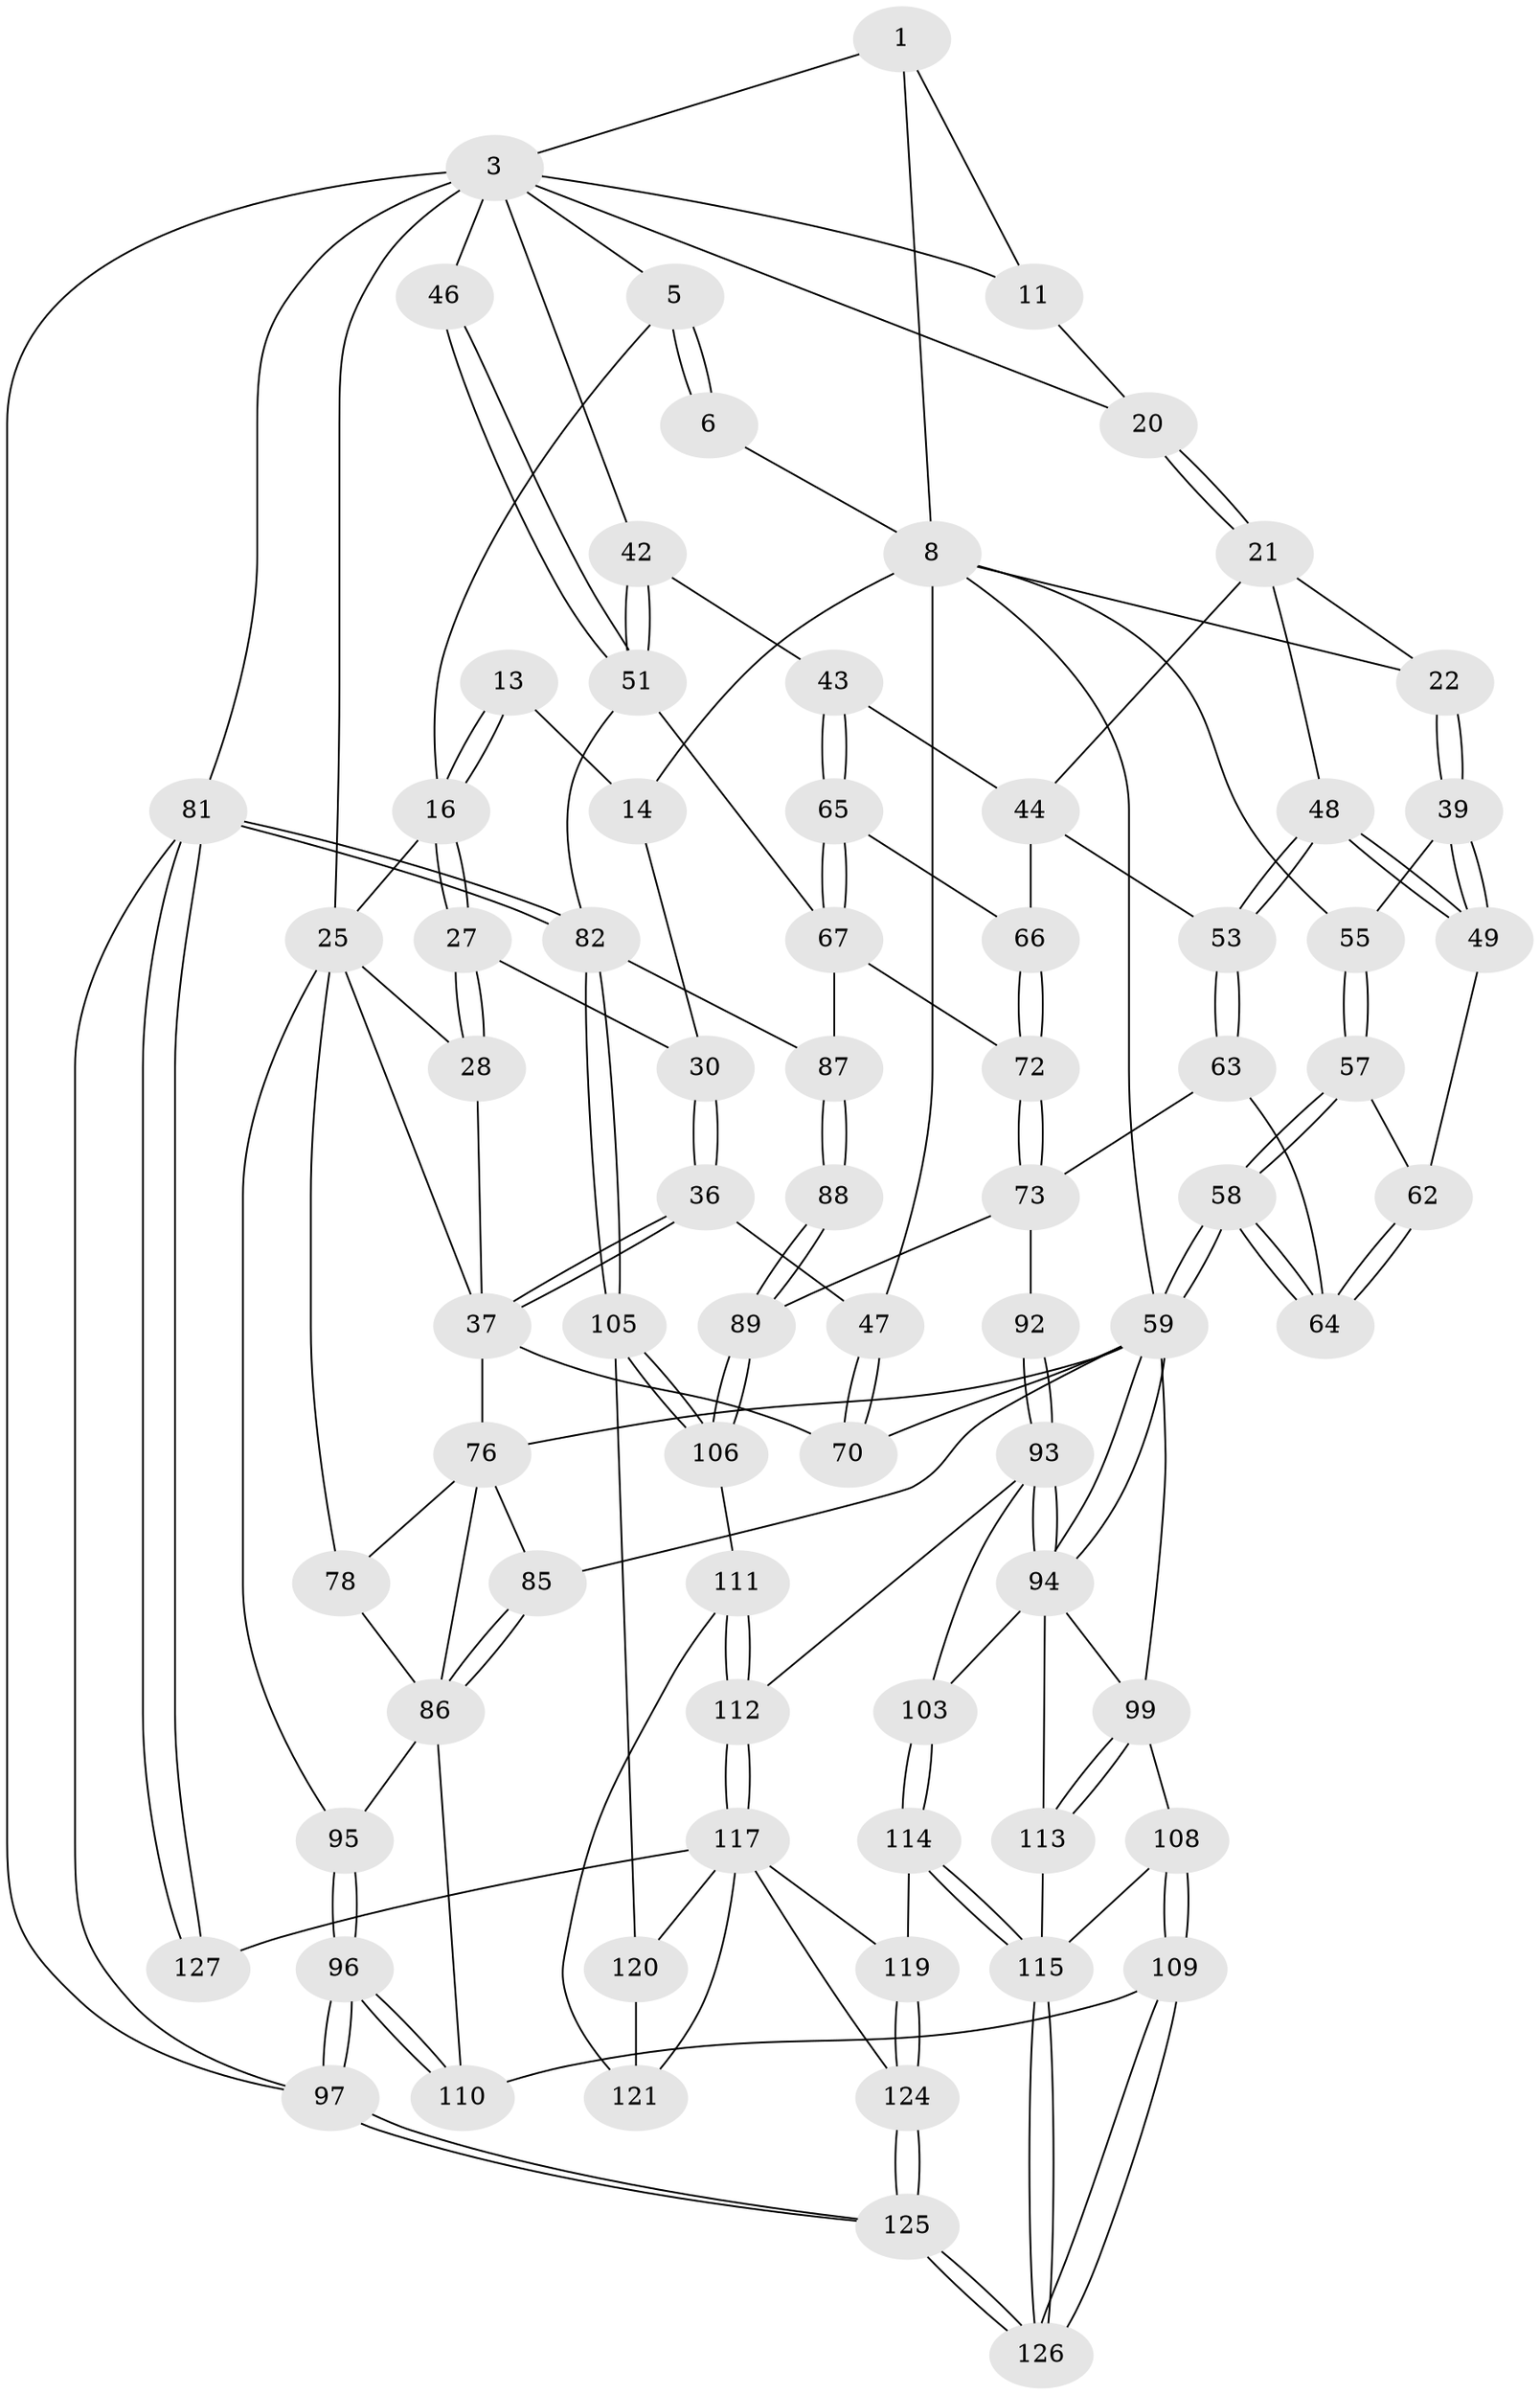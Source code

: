 // original degree distribution, {3: 0.0234375, 4: 0.2421875, 6: 0.2421875, 5: 0.4921875}
// Generated by graph-tools (version 1.1) at 2025/21/03/04/25 18:21:13]
// undirected, 76 vertices, 181 edges
graph export_dot {
graph [start="1"]
  node [color=gray90,style=filled];
  1 [pos="+0.6113169372171479+0",super="+2+7"];
  3 [pos="+1+0",super="+4+18"];
  5 [pos="+0+0",super="+15"];
  6 [pos="+0.47854547078556303+0"];
  8 [pos="+0.6334497296059839+0.16493404031892095",super="+9"];
  11 [pos="+0.8862522909338024+0.15194599181312868",super="+12"];
  13 [pos="+0.1806419165752017+0.1046118027157512"];
  14 [pos="+0.31796361375400867+0.14864318810048202",super="+29"];
  16 [pos="+0.10910214967742352+0.25248647940753033",super="+17"];
  20 [pos="+0.8557847332491313+0.24507219714714415"];
  21 [pos="+0.8446918604908342+0.2524261561972439",super="+45"];
  22 [pos="+0.7557567620666309+0.2643051787725342",super="+23"];
  25 [pos="+0+0",super="+50+26"];
  27 [pos="+0.11630341910463116+0.2640853435185118"];
  28 [pos="+0.03079831718496513+0.32342417009358143"];
  30 [pos="+0.1367723650572822+0.27608176844914417"];
  36 [pos="+0.11932496288351667+0.38659067020842536"];
  37 [pos="+0.05880910199828127+0.42743531947706864",super="+71+38"];
  39 [pos="+0.7450878915103512+0.3057856757334395",super="+40"];
  42 [pos="+0.9340232533780268+0.32686482698626157"];
  43 [pos="+0.9401038036490277+0.41185252874495315"];
  44 [pos="+0.8669984017656982+0.3727105684826796",super="+52"];
  46 [pos="+1+0.29869362189894877"];
  47 [pos="+0.25375047286648156+0.40768476096939743"];
  48 [pos="+0.7812406379059214+0.42422568541308336"];
  49 [pos="+0.7490649105393713+0.39698553695886196",super="+56"];
  51 [pos="+1+0.35903389085154364",super="+68"];
  53 [pos="+0.788526882130549+0.44407923634706437"];
  55 [pos="+0.49742129009821856+0.36449134376815756"];
  57 [pos="+0.5000509239170863+0.37281687997631807"];
  58 [pos="+0.5093112069330992+0.556763770579392"];
  59 [pos="+0.48596184768712347+0.5864983634427782",super="+60"];
  62 [pos="+0.6447255625567323+0.4356620684738862"];
  63 [pos="+0.7418859642895513+0.5563286738484132"];
  64 [pos="+0.6385879874942325+0.5124022773217372"];
  65 [pos="+0.9476745640991951+0.4295623586389022"];
  66 [pos="+0.9007876174795684+0.4599059543790022"];
  67 [pos="+1+0.4649615924375619",super="+75"];
  70 [pos="+0.25481399739402666+0.4172623275960844"];
  72 [pos="+0.880024270972146+0.5787940722396717"];
  73 [pos="+0.7989653018991014+0.6090820989561038",super="+74+90"];
  76 [pos="+0.14431395382180204+0.5426283260549857",super="+77+80"];
  78 [pos="+0+0.6338045236487122"];
  81 [pos="+1+1"];
  82 [pos="+1+0.9820393685456604",super="+83"];
  85 [pos="+0.22247819532790813+0.7262251016928335"];
  86 [pos="+0.2139380568064752+0.7262726353991013",super="+101"];
  87 [pos="+0.9409247565857403+0.6128982336477503",super="+91"];
  88 [pos="+0.8853276370636289+0.7481181676045485"];
  89 [pos="+0.8644276259474121+0.7618186259659032"];
  92 [pos="+0.6315507937951746+0.736949394599243"];
  93 [pos="+0.6314875491613456+0.7370082896582028",super="+102"];
  94 [pos="+0.4866357096967053+0.588552870752098",super="+98"];
  95 [pos="+0+0.6309015598610628"];
  96 [pos="+0+1"];
  97 [pos="+0+1"];
  99 [pos="+0.2819749525161655+0.7782431100154072",super="+100"];
  103 [pos="+0.5102170508431119+0.8202892674965663"];
  105 [pos="+1+0.8956704714805991"];
  106 [pos="+0.8622840170671853+0.7779787143228869"];
  108 [pos="+0.247751133184789+0.9107123548756899"];
  109 [pos="+0.22526796586875386+0.9802151525601168"];
  110 [pos="+0.07776710252349578+0.8799483650093586"];
  111 [pos="+0.8063696466713965+0.830262052945639"];
  112 [pos="+0.6850482548298991+0.8629789119563752"];
  113 [pos="+0.4031230764138366+0.8794754653921396"];
  114 [pos="+0.49697384587033255+0.9196605824407037"];
  115 [pos="+0.4137212858288299+0.9352418958915455",super="+116"];
  117 [pos="+0.6849852258902352+0.8633867667471711",super="+122+118"];
  119 [pos="+0.5180783676140285+0.9378104018630165"];
  120 [pos="+0.9016279394741029+0.9321482294592138"];
  121 [pos="+0.8602352410073739+0.9197648983426127"];
  124 [pos="+0.3786268672862683+1"];
  125 [pos="+0.2842058551604605+1"];
  126 [pos="+0.2825856571452849+1"];
  127 [pos="+0.8661011462290414+1"];
  1 -- 3;
  1 -- 11 [weight=2];
  1 -- 8;
  3 -- 81;
  3 -- 25;
  3 -- 5;
  3 -- 97;
  3 -- 20;
  3 -- 42;
  3 -- 11;
  3 -- 46 [weight=2];
  5 -- 6;
  5 -- 6;
  5 -- 16;
  6 -- 8;
  8 -- 22 [weight=2];
  8 -- 14 [weight=2];
  8 -- 47;
  8 -- 55;
  8 -- 59;
  11 -- 20;
  13 -- 14;
  13 -- 16;
  13 -- 16;
  14 -- 30;
  16 -- 27;
  16 -- 27;
  16 -- 25;
  20 -- 21;
  20 -- 21;
  21 -- 22;
  21 -- 48;
  21 -- 44;
  22 -- 39 [weight=2];
  22 -- 39;
  25 -- 95;
  25 -- 78;
  25 -- 28;
  25 -- 37;
  27 -- 28;
  27 -- 28;
  27 -- 30;
  28 -- 37;
  30 -- 36;
  30 -- 36;
  36 -- 37;
  36 -- 37;
  36 -- 47;
  37 -- 76;
  37 -- 70;
  39 -- 49 [weight=2];
  39 -- 49;
  39 -- 55;
  42 -- 43;
  42 -- 51;
  42 -- 51;
  43 -- 44;
  43 -- 65;
  43 -- 65;
  44 -- 66;
  44 -- 53;
  46 -- 51;
  46 -- 51;
  47 -- 70;
  47 -- 70;
  48 -- 49;
  48 -- 49;
  48 -- 53;
  48 -- 53;
  49 -- 62;
  51 -- 67;
  51 -- 82;
  53 -- 63;
  53 -- 63;
  55 -- 57;
  55 -- 57;
  57 -- 58;
  57 -- 58;
  57 -- 62;
  58 -- 59;
  58 -- 59;
  58 -- 64;
  58 -- 64;
  59 -- 94;
  59 -- 94;
  59 -- 99;
  59 -- 85;
  59 -- 70;
  59 -- 76;
  62 -- 64;
  62 -- 64;
  63 -- 64;
  63 -- 73;
  65 -- 66;
  65 -- 67;
  65 -- 67;
  66 -- 72;
  66 -- 72;
  67 -- 72;
  67 -- 87;
  72 -- 73;
  72 -- 73;
  73 -- 92 [weight=2];
  73 -- 89;
  76 -- 78;
  76 -- 86;
  76 -- 85;
  78 -- 86;
  81 -- 82;
  81 -- 82;
  81 -- 127;
  81 -- 127;
  81 -- 97;
  82 -- 105;
  82 -- 105;
  82 -- 87;
  85 -- 86;
  85 -- 86;
  86 -- 110;
  86 -- 95;
  87 -- 88 [weight=2];
  87 -- 88;
  88 -- 89;
  88 -- 89;
  89 -- 106;
  89 -- 106;
  92 -- 93;
  92 -- 93;
  93 -- 94;
  93 -- 94;
  93 -- 112;
  93 -- 103;
  94 -- 113;
  94 -- 99;
  94 -- 103;
  95 -- 96;
  95 -- 96;
  96 -- 97;
  96 -- 97;
  96 -- 110;
  96 -- 110;
  97 -- 125;
  97 -- 125;
  99 -- 113;
  99 -- 113;
  99 -- 108;
  103 -- 114;
  103 -- 114;
  105 -- 106;
  105 -- 106;
  105 -- 120;
  106 -- 111;
  108 -- 109;
  108 -- 109;
  108 -- 115;
  109 -- 110;
  109 -- 126;
  109 -- 126;
  111 -- 112;
  111 -- 112;
  111 -- 121;
  112 -- 117;
  112 -- 117;
  113 -- 115;
  114 -- 115;
  114 -- 115;
  114 -- 119;
  115 -- 126;
  115 -- 126;
  117 -- 120;
  117 -- 121;
  117 -- 127 [weight=2];
  117 -- 119;
  117 -- 124;
  119 -- 124;
  119 -- 124;
  120 -- 121;
  124 -- 125;
  124 -- 125;
  125 -- 126;
  125 -- 126;
}
